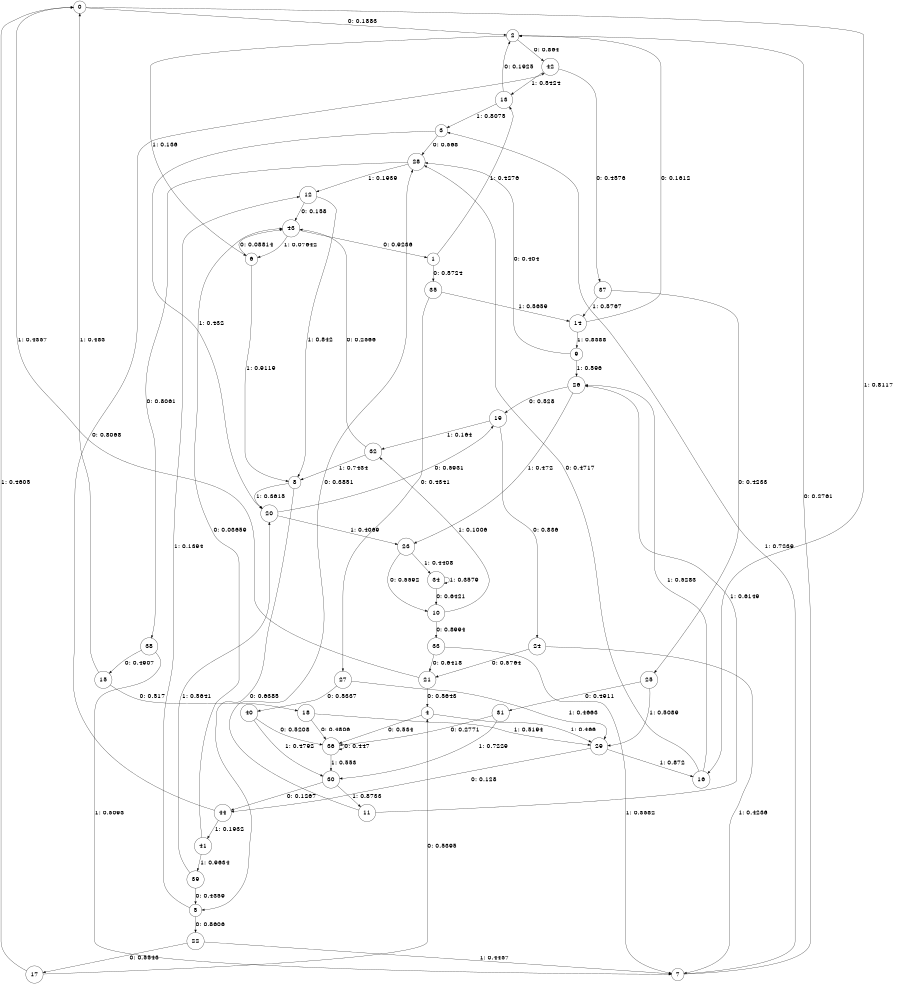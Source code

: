 digraph "ch10faceL8" {
size = "6,8.5";
ratio = "fill";
node [shape = circle];
node [fontsize = 24];
edge [fontsize = 24];
0 -> 2 [label = "0: 0.1883   "];
0 -> 16 [label = "1: 0.8117   "];
1 -> 35 [label = "0: 0.5724   "];
1 -> 13 [label = "1: 0.4276   "];
2 -> 42 [label = "0: 0.864    "];
2 -> 6 [label = "1: 0.136    "];
3 -> 28 [label = "0: 0.568    "];
3 -> 20 [label = "1: 0.432    "];
4 -> 36 [label = "0: 0.534    "];
4 -> 29 [label = "1: 0.466    "];
5 -> 22 [label = "0: 0.8606   "];
5 -> 12 [label = "1: 0.1394   "];
6 -> 43 [label = "0: 0.08814  "];
6 -> 8 [label = "1: 0.9119   "];
7 -> 2 [label = "0: 0.2761   "];
7 -> 3 [label = "1: 0.7239   "];
8 -> 5 [label = "0: 0.6385   "];
8 -> 20 [label = "1: 0.3615   "];
9 -> 28 [label = "0: 0.404    "];
9 -> 26 [label = "1: 0.596    "];
10 -> 33 [label = "0: 0.8994   "];
10 -> 32 [label = "1: 0.1006   "];
11 -> 28 [label = "0: 0.3851   "];
11 -> 26 [label = "1: 0.6149   "];
12 -> 43 [label = "0: 0.158    "];
12 -> 8 [label = "1: 0.842    "];
13 -> 2 [label = "0: 0.1925   "];
13 -> 3 [label = "1: 0.8075   "];
14 -> 2 [label = "0: 0.1612   "];
14 -> 9 [label = "1: 0.8388   "];
15 -> 18 [label = "0: 0.517    "];
15 -> 0 [label = "1: 0.483    "];
16 -> 28 [label = "0: 0.4717   "];
16 -> 26 [label = "1: 0.5283   "];
17 -> 4 [label = "0: 0.5395   "];
17 -> 0 [label = "1: 0.4605   "];
18 -> 36 [label = "0: 0.4806   "];
18 -> 29 [label = "1: 0.5194   "];
19 -> 24 [label = "0: 0.836    "];
19 -> 32 [label = "1: 0.164    "];
20 -> 19 [label = "0: 0.5931   "];
20 -> 23 [label = "1: 0.4069   "];
21 -> 4 [label = "0: 0.5643   "];
21 -> 0 [label = "1: 0.4357   "];
22 -> 17 [label = "0: 0.5543   "];
22 -> 7 [label = "1: 0.4457   "];
23 -> 10 [label = "0: 0.5592   "];
23 -> 34 [label = "1: 0.4408   "];
24 -> 21 [label = "0: 0.5764   "];
24 -> 7 [label = "1: 0.4236   "];
25 -> 31 [label = "0: 0.4911   "];
25 -> 29 [label = "1: 0.5089   "];
26 -> 19 [label = "0: 0.528    "];
26 -> 23 [label = "1: 0.472    "];
27 -> 40 [label = "0: 0.5337   "];
27 -> 29 [label = "1: 0.4663   "];
28 -> 38 [label = "0: 0.8061   "];
28 -> 12 [label = "1: 0.1939   "];
29 -> 44 [label = "0: 0.128    "];
29 -> 16 [label = "1: 0.872    "];
30 -> 44 [label = "0: 0.1267   "];
30 -> 11 [label = "1: 0.8733   "];
31 -> 36 [label = "0: 0.2771   "];
31 -> 30 [label = "1: 0.7229   "];
32 -> 43 [label = "0: 0.2566   "];
32 -> 8 [label = "1: 0.7434   "];
33 -> 21 [label = "0: 0.6418   "];
33 -> 7 [label = "1: 0.3582   "];
34 -> 10 [label = "0: 0.6421   "];
34 -> 34 [label = "1: 0.3579   "];
35 -> 27 [label = "0: 0.4341   "];
35 -> 14 [label = "1: 0.5659   "];
36 -> 36 [label = "0: 0.447    "];
36 -> 30 [label = "1: 0.553    "];
37 -> 25 [label = "0: 0.4233   "];
37 -> 14 [label = "1: 0.5767   "];
38 -> 15 [label = "0: 0.4907   "];
38 -> 7 [label = "1: 0.5093   "];
39 -> 5 [label = "0: 0.4359   "];
39 -> 20 [label = "1: 0.5641   "];
40 -> 36 [label = "0: 0.5208   "];
40 -> 30 [label = "1: 0.4792   "];
41 -> 43 [label = "0: 0.03659  "];
41 -> 39 [label = "1: 0.9634   "];
42 -> 37 [label = "0: 0.4576   "];
42 -> 13 [label = "1: 0.5424   "];
43 -> 1 [label = "0: 0.9236   "];
43 -> 6 [label = "1: 0.07642  "];
44 -> 42 [label = "0: 0.8068   "];
44 -> 41 [label = "1: 0.1932   "];
}
